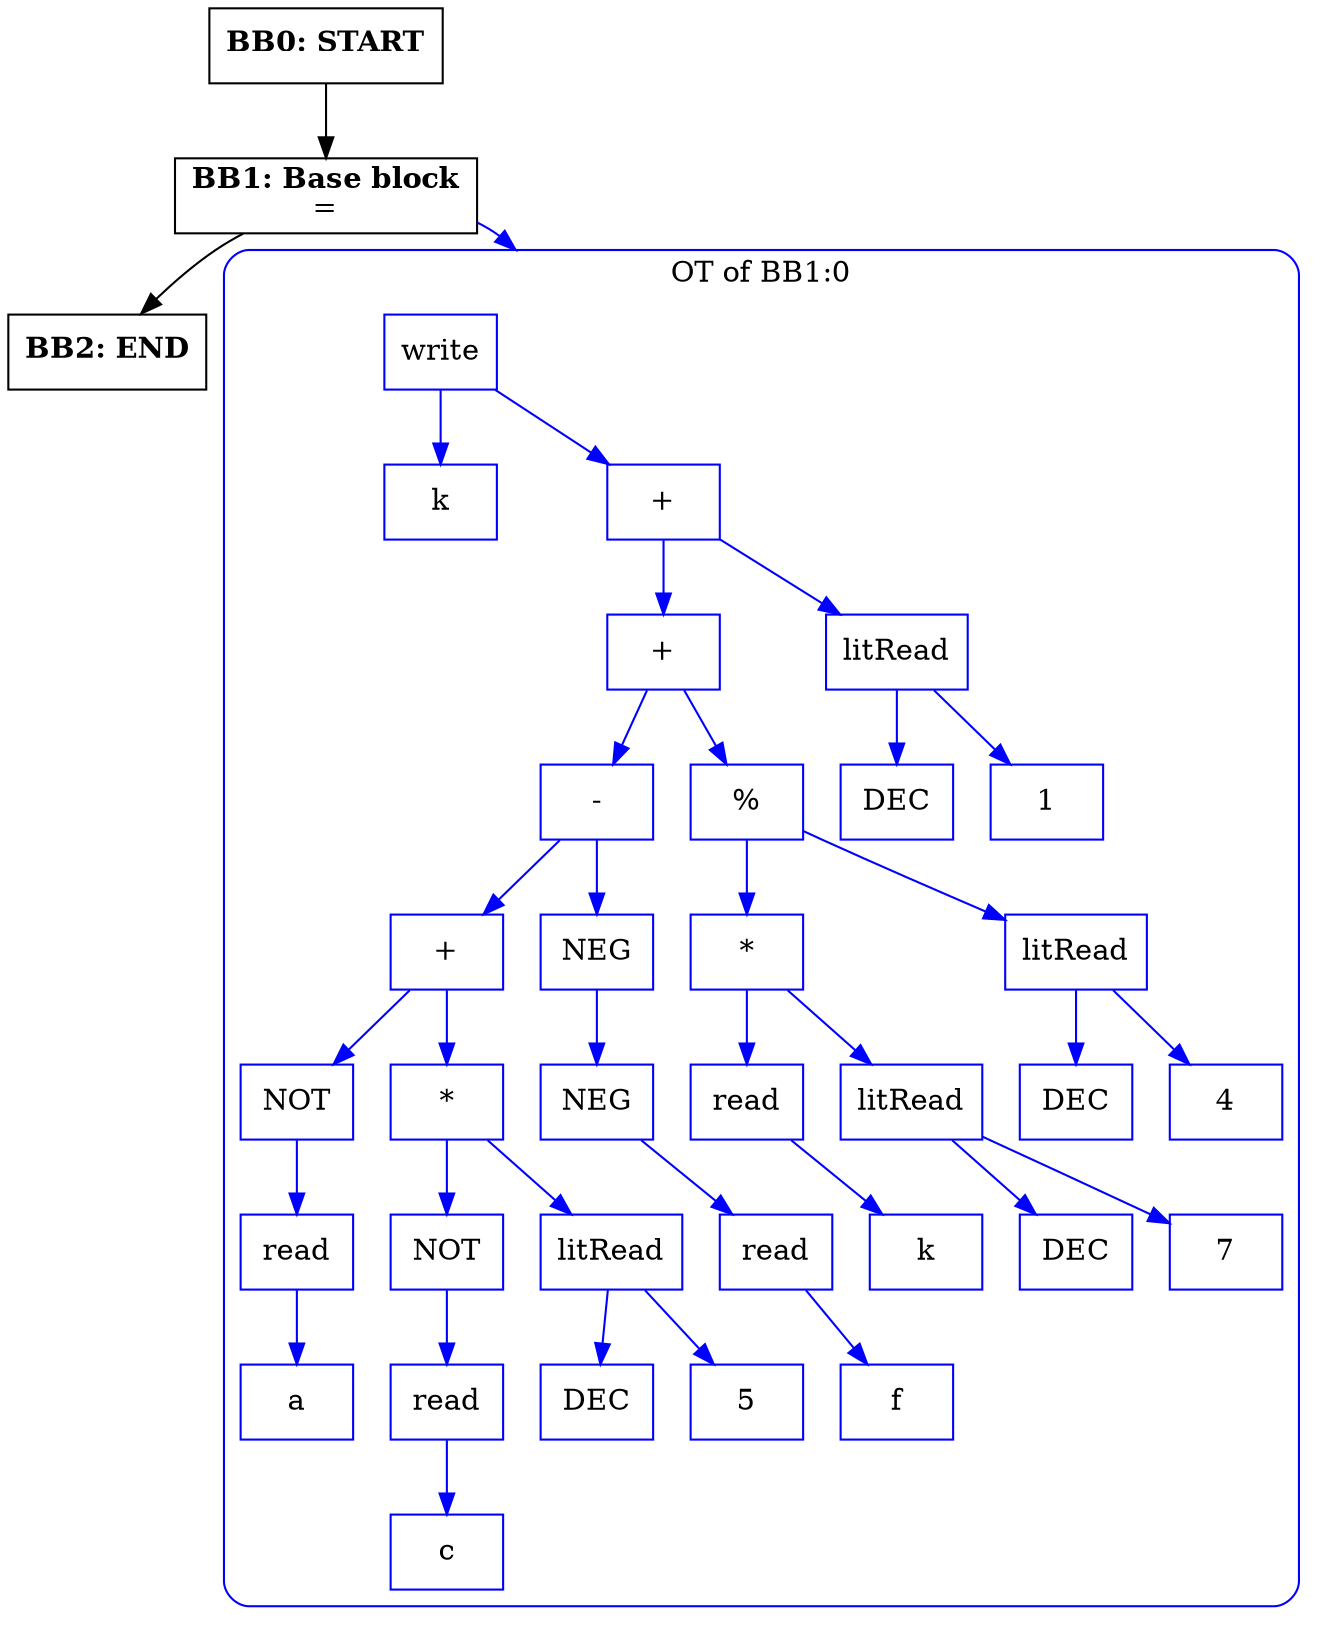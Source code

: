digraph CFG {
    compound=true;
    graph [splines=true];
    node [shape=rectangle];

    BB2 [label=<<B>BB2: END</B><BR ALIGN="CENTER"/>>];
    BB1 [label=<<B>BB1: Base block</B><BR ALIGN="CENTER"/>=<BR ALIGN="CENTER"/>>];
    subgraph cluster_instruction0 {
        label = "OT of BB1:0";
        style=rounded;
        color=blue;
        entry0 [shape=point, style=invis];
        node0 [label="write", color=blue];
        node1 [label="k", color=blue];
        node0 -> node1[color=blue];
        node2 [label="+", color=blue];
        node3 [label="+", color=blue];
        node4 [label="-", color=blue];
        node5 [label="+", color=blue];
        node6 [label="NOT", color=blue];
        node7 [label="read", color=blue];
        node8 [label="a", color=blue];
        node7 -> node8[color=blue];
        node6 -> node7[color=blue];
        node5 -> node6[color=blue];
        node9 [label="*", color=blue];
        node10 [label="NOT", color=blue];
        node11 [label="read", color=blue];
        node12 [label="c", color=blue];
        node11 -> node12[color=blue];
        node10 -> node11[color=blue];
        node9 -> node10[color=blue];
        node13 [label="litRead", color=blue];
        node14 [label="DEC", color=blue];
        node13 -> node14[color=blue];
        node15 [label="5", color=blue];
        node13 -> node15[color=blue];
        node9 -> node13[color=blue];
        node5 -> node9[color=blue];
        node4 -> node5[color=blue];
        node16 [label="NEG", color=blue];
        node17 [label="NEG", color=blue];
        node18 [label="read", color=blue];
        node19 [label="f", color=blue];
        node18 -> node19[color=blue];
        node17 -> node18[color=blue];
        node16 -> node17[color=blue];
        node4 -> node16[color=blue];
        node3 -> node4[color=blue];
        node20 [label="%", color=blue];
        node21 [label="*", color=blue];
        node22 [label="read", color=blue];
        node23 [label="k", color=blue];
        node22 -> node23[color=blue];
        node21 -> node22[color=blue];
        node24 [label="litRead", color=blue];
        node25 [label="DEC", color=blue];
        node24 -> node25[color=blue];
        node26 [label="7", color=blue];
        node24 -> node26[color=blue];
        node21 -> node24[color=blue];
        node20 -> node21[color=blue];
        node27 [label="litRead", color=blue];
        node28 [label="DEC", color=blue];
        node27 -> node28[color=blue];
        node29 [label="4", color=blue];
        node27 -> node29[color=blue];
        node20 -> node27[color=blue];
        node3 -> node20[color=blue];
        node2 -> node3[color=blue];
        node30 [label="litRead", color=blue];
        node31 [label="DEC", color=blue];
        node30 -> node31[color=blue];
        node32 [label="1", color=blue];
        node30 -> node32[color=blue];
        node2 -> node30[color=blue];
        node0 -> node2[color=blue];
    }
    BB1 -> entry0 [lhead=cluster_instruction0, color=blue];
    BB0 [label=<<B>BB0: START</B><BR ALIGN="CENTER"/>>];

    BB1 -> BB2;
    BB0 -> BB1;
}

